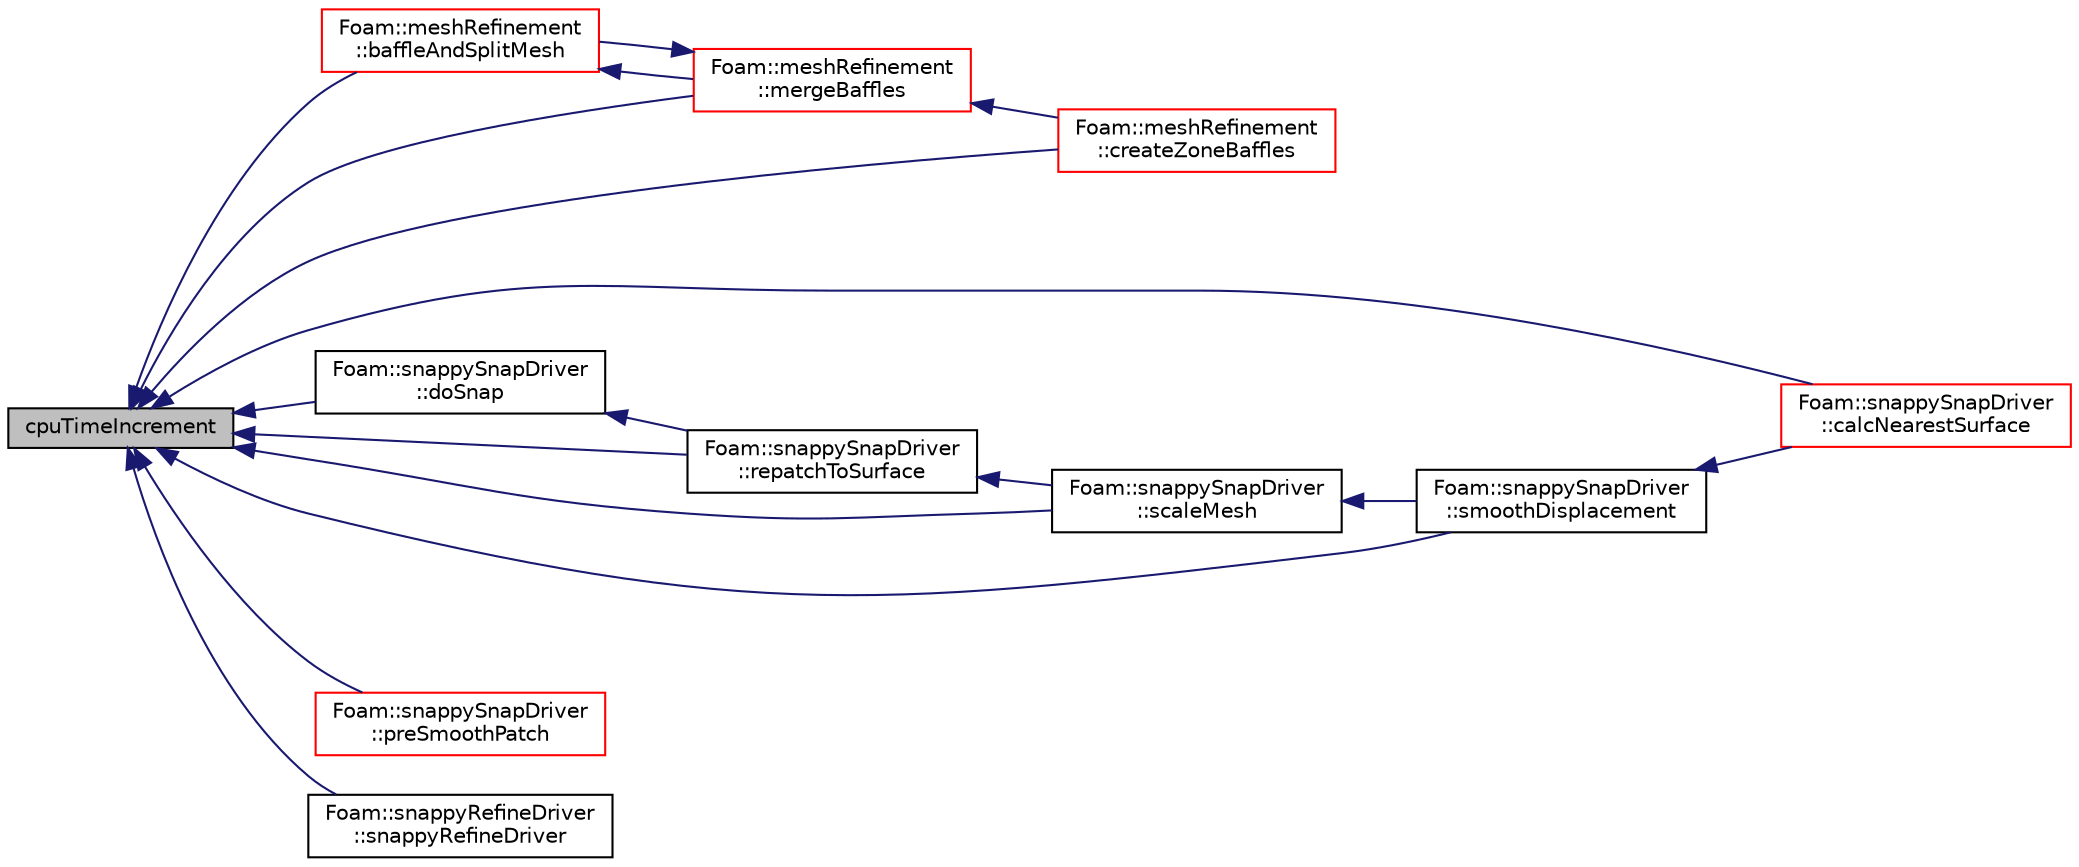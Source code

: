 digraph "cpuTimeIncrement"
{
  bgcolor="transparent";
  edge [fontname="Helvetica",fontsize="10",labelfontname="Helvetica",labelfontsize="10"];
  node [fontname="Helvetica",fontsize="10",shape=record];
  rankdir="LR";
  Node1 [label="cpuTimeIncrement",height=0.2,width=0.4,color="black", fillcolor="grey75", style="filled", fontcolor="black"];
  Node1 -> Node2 [dir="back",color="midnightblue",fontsize="10",style="solid",fontname="Helvetica"];
  Node2 [label="Foam::meshRefinement\l::baffleAndSplitMesh",height=0.2,width=0.4,color="red",URL="$a01510.html#acb8d36155594ec3a96e6b94925c85881",tooltip="Split off unreachable areas of mesh. "];
  Node2 -> Node3 [dir="back",color="midnightblue",fontsize="10",style="solid",fontname="Helvetica"];
  Node3 [label="Foam::meshRefinement\l::mergeBaffles",height=0.2,width=0.4,color="red",URL="$a01510.html#aa959f1ef1377d3a4eaac5ff099280e50",tooltip="Merge baffles. Gets pairs of faces. "];
  Node3 -> Node4 [dir="back",color="midnightblue",fontsize="10",style="solid",fontname="Helvetica"];
  Node4 [label="Foam::meshRefinement\l::createZoneBaffles",height=0.2,width=0.4,color="red",URL="$a01510.html#a79af0bcc267d8fda8b3f4e683cac915b",tooltip="Create baffles for faces straddling zoned surfaces. Return. "];
  Node3 -> Node2 [dir="back",color="midnightblue",fontsize="10",style="solid",fontname="Helvetica"];
  Node1 -> Node5 [dir="back",color="midnightblue",fontsize="10",style="solid",fontname="Helvetica"];
  Node5 [label="Foam::snappySnapDriver\l::calcNearestSurface",height=0.2,width=0.4,color="red",URL="$a02444.html#a0a334a64613ee0c208d8edf18306bcf2",tooltip="Per patch point calculate point on nearest surface. Set as. "];
  Node1 -> Node4 [dir="back",color="midnightblue",fontsize="10",style="solid",fontname="Helvetica"];
  Node1 -> Node6 [dir="back",color="midnightblue",fontsize="10",style="solid",fontname="Helvetica"];
  Node6 [label="Foam::snappySnapDriver\l::doSnap",height=0.2,width=0.4,color="black",URL="$a02444.html#adf0870a8be4483ecdb73b26b20d027ee"];
  Node6 -> Node7 [dir="back",color="midnightblue",fontsize="10",style="solid",fontname="Helvetica"];
  Node7 [label="Foam::snappySnapDriver\l::repatchToSurface",height=0.2,width=0.4,color="black",URL="$a02444.html#abf0c9c836463b6164ef331dce238b2fa",tooltip="Repatch faces according to surface nearest the face centre. "];
  Node7 -> Node8 [dir="back",color="midnightblue",fontsize="10",style="solid",fontname="Helvetica"];
  Node8 [label="Foam::snappySnapDriver\l::scaleMesh",height=0.2,width=0.4,color="black",URL="$a02444.html#a4b8f2c5757f4d8cd95f8e1830e44c179",tooltip="Do the hard work: move the mesh according to displacement,. "];
  Node8 -> Node9 [dir="back",color="midnightblue",fontsize="10",style="solid",fontname="Helvetica"];
  Node9 [label="Foam::snappySnapDriver\l::smoothDisplacement",height=0.2,width=0.4,color="black",URL="$a02444.html#a8e306cb82a0529b700de58b7f164e657",tooltip="Smooth the displacement field to the internal. "];
  Node9 -> Node5 [dir="back",color="midnightblue",fontsize="10",style="solid",fontname="Helvetica"];
  Node1 -> Node3 [dir="back",color="midnightblue",fontsize="10",style="solid",fontname="Helvetica"];
  Node1 -> Node10 [dir="back",color="midnightblue",fontsize="10",style="solid",fontname="Helvetica"];
  Node10 [label="Foam::snappySnapDriver\l::preSmoothPatch",height=0.2,width=0.4,color="red",URL="$a02444.html#a5328524e4037f1f8ecb542c16492d6b9",tooltip="Smooth the mesh (patch and internal) to increase visibility. "];
  Node1 -> Node7 [dir="back",color="midnightblue",fontsize="10",style="solid",fontname="Helvetica"];
  Node1 -> Node8 [dir="back",color="midnightblue",fontsize="10",style="solid",fontname="Helvetica"];
  Node1 -> Node9 [dir="back",color="midnightblue",fontsize="10",style="solid",fontname="Helvetica"];
  Node1 -> Node11 [dir="back",color="midnightblue",fontsize="10",style="solid",fontname="Helvetica"];
  Node11 [label="Foam::snappyRefineDriver\l::snappyRefineDriver",height=0.2,width=0.4,color="black",URL="$a02443.html#a5675da79b1a5d194aa113611d3b9e024",tooltip="Construct from components. "];
}
